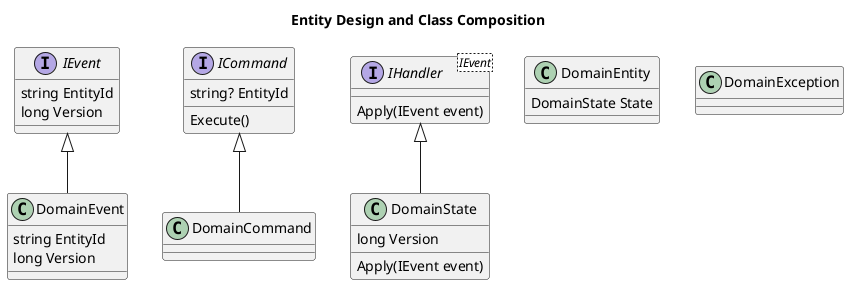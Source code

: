 @startuml Entity-Object-Design

title Entity Design and Class Composition

interface ICommand
ICommand : string? EntityId
ICommand : Execute()

interface IEvent
IEvent : string EntityId
IEvent : long Version

interface IHandler<IEvent>
IHandler : Apply(IEvent event)

class DomainEntity
DomainEntity : DomainState State

class DomainState
DomainState : long Version
DomainState : Apply(IEvent event)
DomainState -u-|> IHandler

class DomainCommand
DomainCommand -u-|> ICommand

class DomainEvent
DomainEvent : string EntityId
DomainEvent : long Version
DomainEvent -u-|> IEvent

class DomainException

@enduml